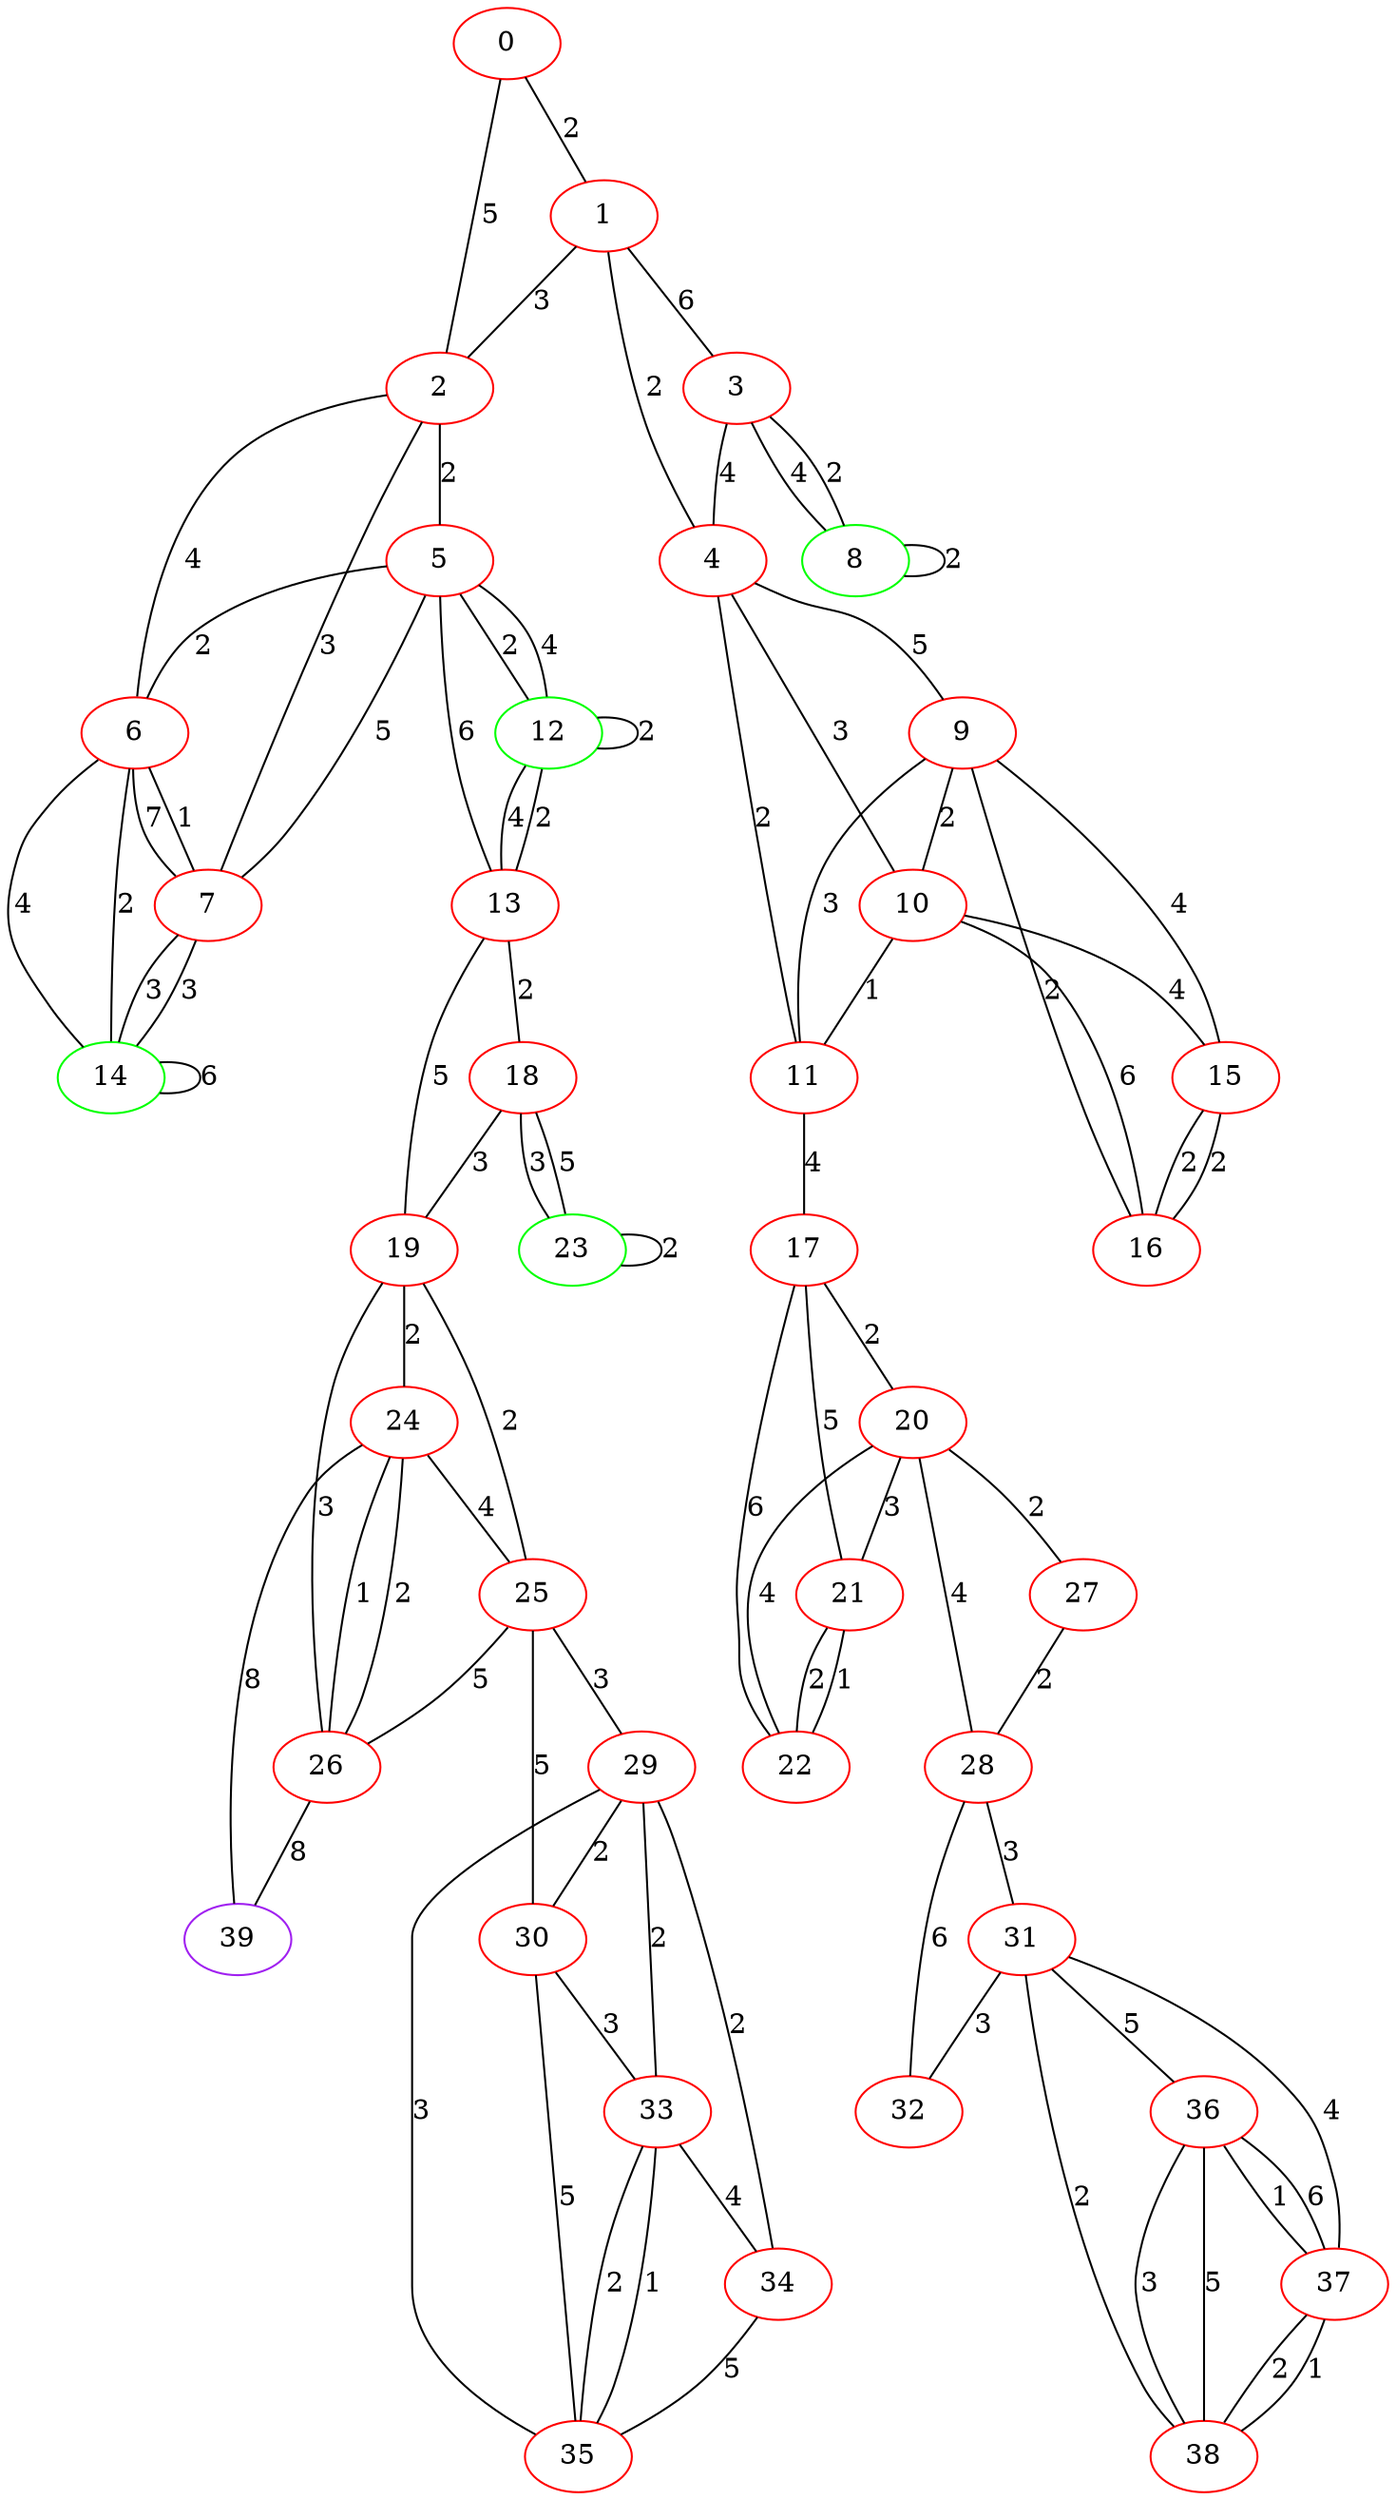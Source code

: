 graph "" {
0 [color=red, weight=1];
1 [color=red, weight=1];
2 [color=red, weight=1];
3 [color=red, weight=1];
4 [color=red, weight=1];
5 [color=red, weight=1];
6 [color=red, weight=1];
7 [color=red, weight=1];
8 [color=green, weight=2];
9 [color=red, weight=1];
10 [color=red, weight=1];
11 [color=red, weight=1];
12 [color=green, weight=2];
13 [color=red, weight=1];
14 [color=green, weight=2];
15 [color=red, weight=1];
16 [color=red, weight=1];
17 [color=red, weight=1];
18 [color=red, weight=1];
19 [color=red, weight=1];
20 [color=red, weight=1];
21 [color=red, weight=1];
22 [color=red, weight=1];
23 [color=green, weight=2];
24 [color=red, weight=1];
25 [color=red, weight=1];
26 [color=red, weight=1];
27 [color=red, weight=1];
28 [color=red, weight=1];
29 [color=red, weight=1];
30 [color=red, weight=1];
31 [color=red, weight=1];
32 [color=red, weight=1];
33 [color=red, weight=1];
34 [color=red, weight=1];
35 [color=red, weight=1];
36 [color=red, weight=1];
37 [color=red, weight=1];
38 [color=red, weight=1];
39 [color=purple, weight=4];
0 -- 1  [key=0, label=2];
0 -- 2  [key=0, label=5];
1 -- 2  [key=0, label=3];
1 -- 3  [key=0, label=6];
1 -- 4  [key=0, label=2];
2 -- 5  [key=0, label=2];
2 -- 6  [key=0, label=4];
2 -- 7  [key=0, label=3];
3 -- 8  [key=0, label=4];
3 -- 8  [key=1, label=2];
3 -- 4  [key=0, label=4];
4 -- 11  [key=0, label=2];
4 -- 10  [key=0, label=3];
4 -- 9  [key=0, label=5];
5 -- 12  [key=0, label=2];
5 -- 12  [key=1, label=4];
5 -- 13  [key=0, label=6];
5 -- 6  [key=0, label=2];
5 -- 7  [key=0, label=5];
6 -- 14  [key=0, label=4];
6 -- 14  [key=1, label=2];
6 -- 7  [key=0, label=7];
6 -- 7  [key=1, label=1];
7 -- 14  [key=0, label=3];
7 -- 14  [key=1, label=3];
8 -- 8  [key=0, label=2];
9 -- 16  [key=0, label=2];
9 -- 10  [key=0, label=2];
9 -- 11  [key=0, label=3];
9 -- 15  [key=0, label=4];
10 -- 16  [key=0, label=6];
10 -- 11  [key=0, label=1];
10 -- 15  [key=0, label=4];
11 -- 17  [key=0, label=4];
12 -- 12  [key=0, label=2];
12 -- 13  [key=0, label=4];
12 -- 13  [key=1, label=2];
13 -- 18  [key=0, label=2];
13 -- 19  [key=0, label=5];
14 -- 14  [key=0, label=6];
15 -- 16  [key=0, label=2];
15 -- 16  [key=1, label=2];
17 -- 20  [key=0, label=2];
17 -- 21  [key=0, label=5];
17 -- 22  [key=0, label=6];
18 -- 19  [key=0, label=3];
18 -- 23  [key=0, label=3];
18 -- 23  [key=1, label=5];
19 -- 24  [key=0, label=2];
19 -- 25  [key=0, label=2];
19 -- 26  [key=0, label=3];
20 -- 27  [key=0, label=2];
20 -- 28  [key=0, label=4];
20 -- 21  [key=0, label=3];
20 -- 22  [key=0, label=4];
21 -- 22  [key=0, label=2];
21 -- 22  [key=1, label=1];
23 -- 23  [key=0, label=2];
24 -- 25  [key=0, label=4];
24 -- 26  [key=0, label=1];
24 -- 26  [key=1, label=2];
24 -- 39  [key=0, label=8];
25 -- 26  [key=0, label=5];
25 -- 29  [key=0, label=3];
25 -- 30  [key=0, label=5];
26 -- 39  [key=0, label=8];
27 -- 28  [key=0, label=2];
28 -- 32  [key=0, label=6];
28 -- 31  [key=0, label=3];
29 -- 34  [key=0, label=2];
29 -- 35  [key=0, label=3];
29 -- 30  [key=0, label=2];
29 -- 33  [key=0, label=2];
30 -- 35  [key=0, label=5];
30 -- 33  [key=0, label=3];
31 -- 32  [key=0, label=3];
31 -- 36  [key=0, label=5];
31 -- 37  [key=0, label=4];
31 -- 38  [key=0, label=2];
33 -- 34  [key=0, label=4];
33 -- 35  [key=0, label=2];
33 -- 35  [key=1, label=1];
34 -- 35  [key=0, label=5];
36 -- 37  [key=0, label=1];
36 -- 37  [key=1, label=6];
36 -- 38  [key=0, label=3];
36 -- 38  [key=1, label=5];
37 -- 38  [key=0, label=2];
37 -- 38  [key=1, label=1];
}
